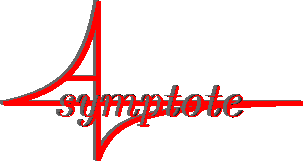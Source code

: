 import graph;

size(150,80,IgnoreAspect);

real f(real t) {return t < 0 ? -1/t : -0.5/t;}

picture logo(pair s=0, pen q) 
{
  picture pic=new picture;
  pen p=linewidth(2)+fontsize(24)+q;
  real a=-0.5;
  real b=1;
  real eps=0.1;
  draw(pic,shift((eps,-f(a)))*graph(f,a,-eps),p);
  draw(pic,shift(-(eps,f(b)))*graph(f,eps,b),p);
  real c=0.5*a;
  pair z=(0,f(c)-f(a));
  label(pic,"{\it symptote}",z,0.25*E+0.5*S,p);
  draw(pic,z+c+eps--z,p);
  axes(pic,p);
  return shift(s)*pic;
} 

pair z=(-0.015,0.08);
for(real x=0; x < 1; x += 0.1) {
  add(logo(x*z,gray(0.4*x)));
} 
add(logo(red));

shipout();
